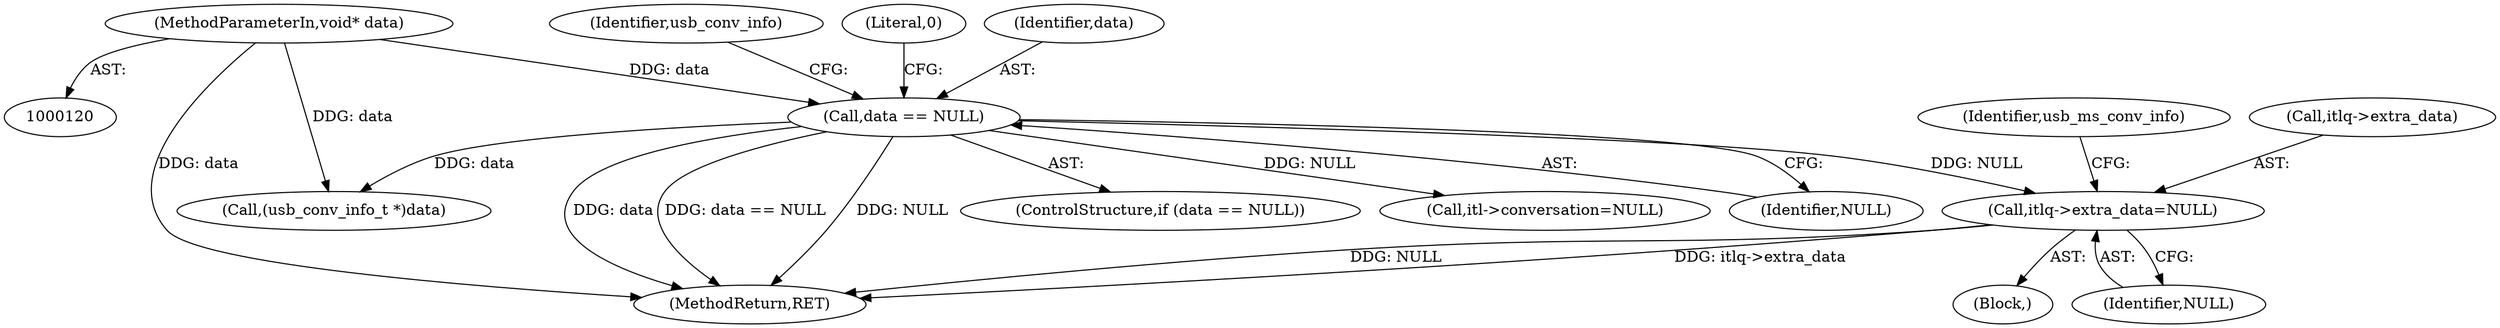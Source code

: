 digraph "0_wireshark_2cb5985bf47bdc8bea78d28483ed224abdd33dc6_1@pointer" {
"1000458" [label="(Call,itlq->extra_data=NULL)"];
"1000142" [label="(Call,data == NULL)"];
"1000124" [label="(MethodParameterIn,void* data)"];
"1000378" [label="(Block,)"];
"1000124" [label="(MethodParameterIn,void* data)"];
"1000353" [label="(Call,itl->conversation=NULL)"];
"1000462" [label="(Identifier,NULL)"];
"1000142" [label="(Call,data == NULL)"];
"1000144" [label="(Identifier,NULL)"];
"1000465" [label="(Identifier,usb_ms_conv_info)"];
"1000459" [label="(Call,itlq->extra_data)"];
"1000149" [label="(Call,(usb_conv_info_t *)data)"];
"1000692" [label="(MethodReturn,RET)"];
"1000146" [label="(Literal,0)"];
"1000143" [label="(Identifier,data)"];
"1000148" [label="(Identifier,usb_conv_info)"];
"1000141" [label="(ControlStructure,if (data == NULL))"];
"1000458" [label="(Call,itlq->extra_data=NULL)"];
"1000458" -> "1000378"  [label="AST: "];
"1000458" -> "1000462"  [label="CFG: "];
"1000459" -> "1000458"  [label="AST: "];
"1000462" -> "1000458"  [label="AST: "];
"1000465" -> "1000458"  [label="CFG: "];
"1000458" -> "1000692"  [label="DDG: itlq->extra_data"];
"1000458" -> "1000692"  [label="DDG: NULL"];
"1000142" -> "1000458"  [label="DDG: NULL"];
"1000142" -> "1000141"  [label="AST: "];
"1000142" -> "1000144"  [label="CFG: "];
"1000143" -> "1000142"  [label="AST: "];
"1000144" -> "1000142"  [label="AST: "];
"1000146" -> "1000142"  [label="CFG: "];
"1000148" -> "1000142"  [label="CFG: "];
"1000142" -> "1000692"  [label="DDG: data == NULL"];
"1000142" -> "1000692"  [label="DDG: NULL"];
"1000142" -> "1000692"  [label="DDG: data"];
"1000124" -> "1000142"  [label="DDG: data"];
"1000142" -> "1000149"  [label="DDG: data"];
"1000142" -> "1000353"  [label="DDG: NULL"];
"1000124" -> "1000120"  [label="AST: "];
"1000124" -> "1000692"  [label="DDG: data"];
"1000124" -> "1000149"  [label="DDG: data"];
}
